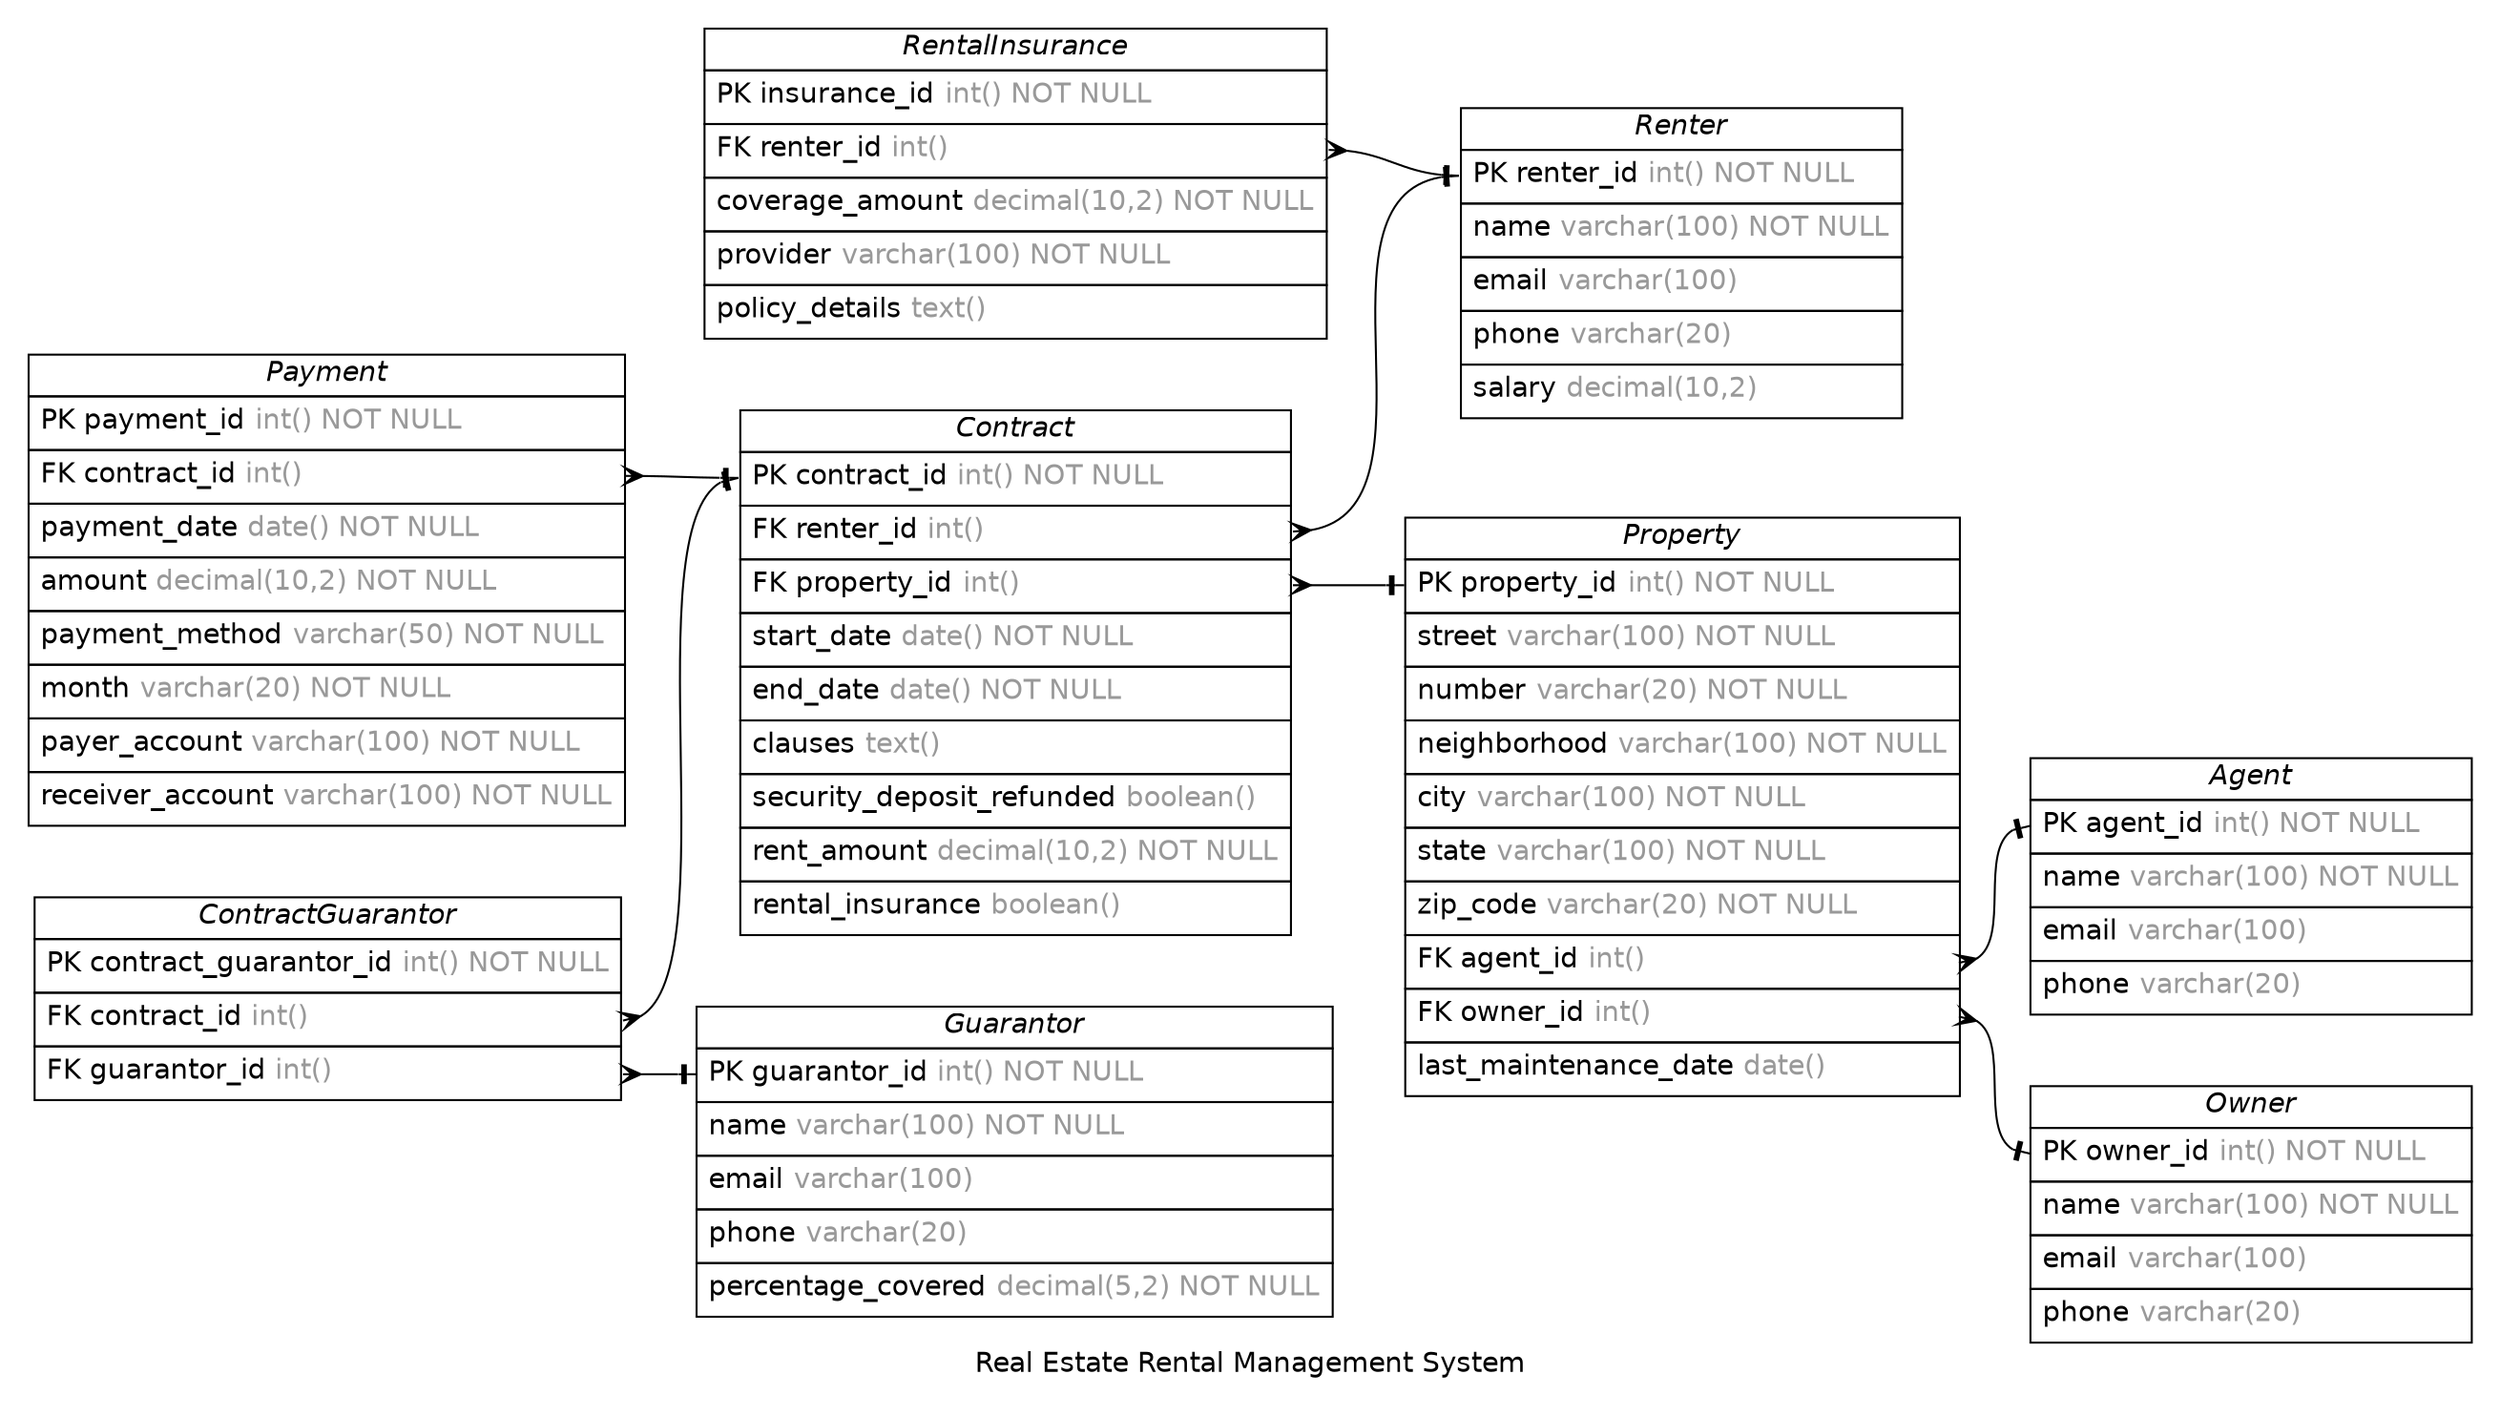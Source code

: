 /* created with ERDot < https://github.com/ehne/ERDot > */
digraph G {
    graph [
        nodesep=0.5;
        rankdir="LR";
        concentrate=true;
        splines="spline";
        fontname="Helvetica";
        pad="0.2,0.2",
        label="Real Estate Rental Management System",
        
    ];
    
    node [shape=plain, fontname="Helvetica"];
    edge [
        dir=both,
        fontsize=12,
        arrowsize=0.9,
        penwidth=1.0,
        labelangle=32,
        labeldistance=1.8,
        fontname="Helvetica"
    ];
    
    "Agent" [ label=<
        <table border="0" cellborder="1" cellspacing="0" >
        <tr><td><i>Agent</i></td></tr>
        <tr><td port="agent_id" align="left" cellpadding="5">PK agent_id <font color="grey60">int() NOT NULL</font></td></tr>
        <tr><td port="name" align="left" cellpadding="5">name <font color="grey60">varchar(100) NOT NULL</font></td></tr>
        <tr><td port="email" align="left" cellpadding="5">email <font color="grey60">varchar(100)</font></td></tr>
        <tr><td port="phone" align="left" cellpadding="5">phone <font color="grey60">varchar(20)</font></td></tr>
    </table>>];
    "Owner" [ label=<
        <table border="0" cellborder="1" cellspacing="0" >
        <tr><td><i>Owner</i></td></tr>
        <tr><td port="owner_id" align="left" cellpadding="5">PK owner_id <font color="grey60">int() NOT NULL</font></td></tr>
        <tr><td port="name" align="left" cellpadding="5">name <font color="grey60">varchar(100) NOT NULL</font></td></tr>
        <tr><td port="email" align="left" cellpadding="5">email <font color="grey60">varchar(100)</font></td></tr>
        <tr><td port="phone" align="left" cellpadding="5">phone <font color="grey60">varchar(20)</font></td></tr>
    </table>>];
    "Property" [ label=<
        <table border="0" cellborder="1" cellspacing="0" >
        <tr><td><i>Property</i></td></tr>
        <tr><td port="property_id" align="left" cellpadding="5">PK property_id <font color="grey60">int() NOT NULL</font></td></tr>
        <tr><td port="street" align="left" cellpadding="5">street <font color="grey60">varchar(100) NOT NULL</font></td></tr>
        <tr><td port="number" align="left" cellpadding="5">number <font color="grey60">varchar(20) NOT NULL</font></td></tr>
        <tr><td port="neighborhood" align="left" cellpadding="5">neighborhood <font color="grey60">varchar(100) NOT NULL</font></td></tr>
        <tr><td port="city" align="left" cellpadding="5">city <font color="grey60">varchar(100) NOT NULL</font></td></tr>
        <tr><td port="state" align="left" cellpadding="5">state <font color="grey60">varchar(100) NOT NULL</font></td></tr>
        <tr><td port="zip_code" align="left" cellpadding="5">zip_code <font color="grey60">varchar(20) NOT NULL</font></td></tr>
        <tr><td port="agent_id" align="left" cellpadding="5">FK agent_id <font color="grey60">int()</font></td></tr>
        <tr><td port="owner_id" align="left" cellpadding="5">FK owner_id <font color="grey60">int()</font></td></tr>
        <tr><td port="last_maintenance_date" align="left" cellpadding="5">last_maintenance_date <font color="grey60">date()</font></td></tr>
    </table>>];
    "Renter" [ label=<
        <table border="0" cellborder="1" cellspacing="0" >
        <tr><td><i>Renter</i></td></tr>
        <tr><td port="renter_id" align="left" cellpadding="5">PK renter_id <font color="grey60">int() NOT NULL</font></td></tr>
        <tr><td port="name" align="left" cellpadding="5">name <font color="grey60">varchar(100) NOT NULL</font></td></tr>
        <tr><td port="email" align="left" cellpadding="5">email <font color="grey60">varchar(100)</font></td></tr>
        <tr><td port="phone" align="left" cellpadding="5">phone <font color="grey60">varchar(20)</font></td></tr>
        <tr><td port="salary" align="left" cellpadding="5">salary <font color="grey60">decimal(10,2)</font></td></tr>
    </table>>];
    "Contract" [ label=<
        <table border="0" cellborder="1" cellspacing="0" >
        <tr><td><i>Contract</i></td></tr>
        <tr><td port="contract_id" align="left" cellpadding="5">PK contract_id <font color="grey60">int() NOT NULL</font></td></tr>
        <tr><td port="renter_id" align="left" cellpadding="5">FK renter_id <font color="grey60">int()</font></td></tr>
        <tr><td port="property_id" align="left" cellpadding="5">FK property_id <font color="grey60">int()</font></td></tr>
        <tr><td port="start_date" align="left" cellpadding="5">start_date <font color="grey60">date() NOT NULL</font></td></tr>
        <tr><td port="end_date" align="left" cellpadding="5">end_date <font color="grey60">date() NOT NULL</font></td></tr>
        <tr><td port="clauses" align="left" cellpadding="5">clauses <font color="grey60">text()</font></td></tr>
        <tr><td port="security_deposit_refunded" align="left" cellpadding="5">security_deposit_refunded <font color="grey60">boolean()</font></td></tr>
        <tr><td port="rent_amount" align="left" cellpadding="5">rent_amount <font color="grey60">decimal(10,2) NOT NULL</font></td></tr>
        <tr><td port="rental_insurance" align="left" cellpadding="5">rental_insurance <font color="grey60">boolean()</font></td></tr>
    </table>>];
    "Payment" [ label=<
        <table border="0" cellborder="1" cellspacing="0" >
        <tr><td><i>Payment</i></td></tr>
        <tr><td port="payment_id" align="left" cellpadding="5">PK payment_id <font color="grey60">int() NOT NULL</font></td></tr>
        <tr><td port="contract_id" align="left" cellpadding="5">FK contract_id <font color="grey60">int()</font></td></tr>
        <tr><td port="payment_date" align="left" cellpadding="5">payment_date <font color="grey60">date() NOT NULL</font></td></tr>
        <tr><td port="amount" align="left" cellpadding="5">amount <font color="grey60">decimal(10,2) NOT NULL</font></td></tr>
        <tr><td port="payment_method" align="left" cellpadding="5">payment_method <font color="grey60">varchar(50) NOT NULL</font></td></tr>
        <tr><td port="month" align="left" cellpadding="5">month <font color="grey60">varchar(20) NOT NULL</font></td></tr>
        <tr><td port="payer_account" align="left" cellpadding="5">payer_account <font color="grey60">varchar(100) NOT NULL</font></td></tr>
        <tr><td port="receiver_account" align="left" cellpadding="5">receiver_account <font color="grey60">varchar(100) NOT NULL</font></td></tr>
    </table>>];
    "Guarantor" [ label=<
        <table border="0" cellborder="1" cellspacing="0" >
        <tr><td><i>Guarantor</i></td></tr>
        <tr><td port="guarantor_id" align="left" cellpadding="5">PK guarantor_id <font color="grey60">int() NOT NULL</font></td></tr>
        <tr><td port="name" align="left" cellpadding="5">name <font color="grey60">varchar(100) NOT NULL</font></td></tr>
        <tr><td port="email" align="left" cellpadding="5">email <font color="grey60">varchar(100)</font></td></tr>
        <tr><td port="phone" align="left" cellpadding="5">phone <font color="grey60">varchar(20)</font></td></tr>
        <tr><td port="percentage_covered" align="left" cellpadding="5">percentage_covered <font color="grey60">decimal(5,2) NOT NULL</font></td></tr>
    </table>>];
    "ContractGuarantor" [ label=<
        <table border="0" cellborder="1" cellspacing="0" >
        <tr><td><i>ContractGuarantor</i></td></tr>
        <tr><td port="contract_guarantor_id" align="left" cellpadding="5">PK contract_guarantor_id <font color="grey60">int() NOT NULL</font></td></tr>
        <tr><td port="contract_id" align="left" cellpadding="5">FK contract_id <font color="grey60">int()</font></td></tr>
        <tr><td port="guarantor_id" align="left" cellpadding="5">FK guarantor_id <font color="grey60">int()</font></td></tr>
    </table>>];
    "RentalInsurance" [ label=<
        <table border="0" cellborder="1" cellspacing="0" >
        <tr><td><i>RentalInsurance</i></td></tr>
        <tr><td port="insurance_id" align="left" cellpadding="5">PK insurance_id <font color="grey60">int() NOT NULL</font></td></tr>
        <tr><td port="renter_id" align="left" cellpadding="5">FK renter_id <font color="grey60">int()</font></td></tr>
        <tr><td port="coverage_amount" align="left" cellpadding="5">coverage_amount <font color="grey60">decimal(10,2) NOT NULL</font></td></tr>
        <tr><td port="provider" align="left" cellpadding="5">provider <font color="grey60">varchar(100) NOT NULL</font></td></tr>
        <tr><td port="policy_details" align="left" cellpadding="5">policy_details <font color="grey60">text()</font></td></tr>
    </table>>];

    
    "Property":"agent_id"->"Agent":"agent_id" [
        arrowhead=noneotee,

        arrowtail=ocrow,
    ];

    
    "Property":"owner_id"->"Owner":"owner_id" [
        arrowhead=noneotee,

        arrowtail=ocrow,
    ];

    
    "Contract":"renter_id"->"Renter":"renter_id" [
        arrowhead=noneotee,

        arrowtail=ocrow,
    ];

    
    "Contract":"property_id"->"Property":"property_id" [
        arrowhead=noneotee,

        arrowtail=ocrow,
    ];

    
    "Payment":"contract_id"->"Contract":"contract_id" [
        arrowhead=noneotee,

        arrowtail=ocrow,
    ];

    
    "ContractGuarantor":"contract_id"->"Contract":"contract_id" [
        arrowhead=noneotee,

        arrowtail=ocrow,
    ];

    
    "ContractGuarantor":"guarantor_id"->"Guarantor":"guarantor_id" [
        arrowhead=noneotee,

        arrowtail=ocrow,
    ];

    
    "RentalInsurance":"renter_id"->"Renter":"renter_id" [
        arrowhead=noneotee,

        arrowtail=ocrow,
    ];



    

}
